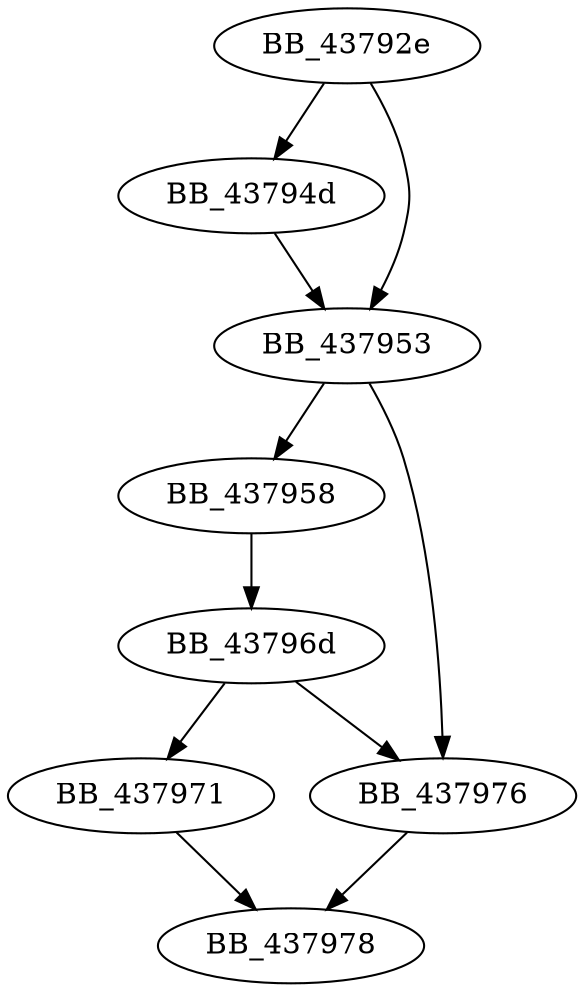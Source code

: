 DiGraph sub_43792E{
BB_43792e->BB_43794d
BB_43792e->BB_437953
BB_43794d->BB_437953
BB_437953->BB_437958
BB_437953->BB_437976
BB_437958->BB_43796d
BB_43796d->BB_437971
BB_43796d->BB_437976
BB_437971->BB_437978
BB_437976->BB_437978
}
